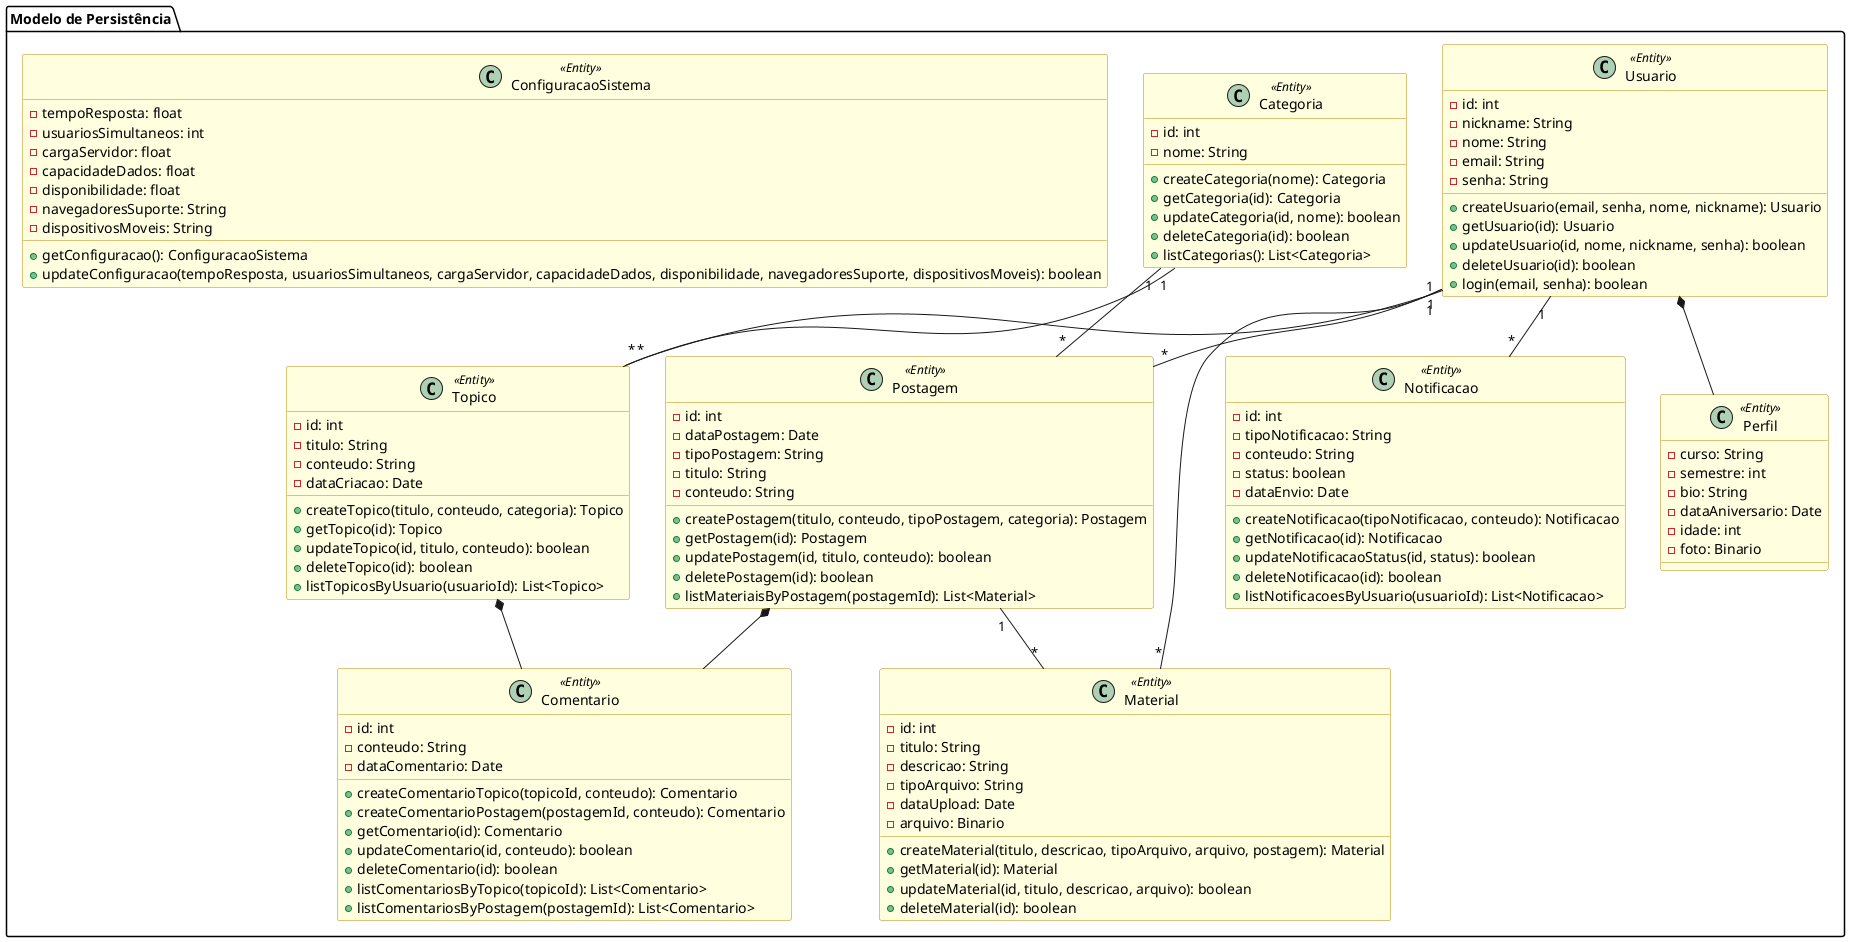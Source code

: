 @startuml
' Estereótipos para entidades persistentes
skinparam class {
  BackgroundColor<<Entity>> LightYellow
  BorderColor<<Entity>> DarkGoldenrod
}

package "Modelo de Persistência" {

  class Usuario <<Entity>> {
    - id: int
    - nickname: String
    - nome: String
    - email: String
    - senha: String
    + createUsuario(email, senha, nome, nickname): Usuario
    + getUsuario(id): Usuario
    + updateUsuario(id, nome, nickname, senha): boolean
    + deleteUsuario(id): boolean
    + login(email, senha): boolean
  }

  class Perfil <<Entity>> {
    - curso: String
    - semestre: int
    - bio: String
    - dataAniversario: Date
    - idade: int
    - foto: Binario
  }

  class Categoria <<Entity>> {
    - id: int
    - nome: String
    + createCategoria(nome): Categoria
    + getCategoria(id): Categoria
    + updateCategoria(id, nome): boolean
    + deleteCategoria(id): boolean
    + listCategorias(): List<Categoria>
  }

  class Material <<Entity>> {
    - id: int
    - titulo: String
    - descricao: String
    - tipoArquivo: String
    - dataUpload: Date
    - arquivo: Binario
    + createMaterial(titulo, descricao, tipoArquivo, arquivo, postagem): Material
    + getMaterial(id): Material
    + updateMaterial(id, titulo, descricao, arquivo): boolean
    + deleteMaterial(id): boolean
  }

  class Postagem <<Entity>> {
    - id: int
    - dataPostagem: Date
    - tipoPostagem: String
    - titulo: String
    - conteudo: String
    + createPostagem(titulo, conteudo, tipoPostagem, categoria): Postagem
    + getPostagem(id): Postagem
    + updatePostagem(id, titulo, conteudo): boolean
    + deletePostagem(id): boolean
    + listMateriaisByPostagem(postagemId): List<Material>
  }

  class Topico <<Entity>> {
    - id: int
    - titulo: String
    - conteudo: String
    - dataCriacao: Date
    + createTopico(titulo, conteudo, categoria): Topico
    + getTopico(id): Topico
    + updateTopico(id, titulo, conteudo): boolean
    + deleteTopico(id): boolean
    + listTopicosByUsuario(usuarioId): List<Topico>
  }

  class Comentario <<Entity>> {
    - id: int
    - conteudo: String
    - dataComentario: Date
    + createComentarioTopico(topicoId, conteudo): Comentario
    + createComentarioPostagem(postagemId, conteudo): Comentario
    + getComentario(id): Comentario
    + updateComentario(id, conteudo): boolean
    + deleteComentario(id): boolean
    + listComentariosByTopico(topicoId): List<Comentario>
    + listComentariosByPostagem(postagemId): List<Comentario>
  }

  class Notificacao <<Entity>> {
    - id: int
    - tipoNotificacao: String
    - conteudo: String
    - status: boolean
    - dataEnvio: Date
    + createNotificacao(tipoNotificacao, conteudo): Notificacao
    + getNotificacao(id): Notificacao
    + updateNotificacaoStatus(id, status): boolean
    + deleteNotificacao(id): boolean
    + listNotificacoesByUsuario(usuarioId): List<Notificacao>
  }

  class ConfiguracaoSistema <<Entity>> {
    - tempoResposta: float
    - usuariosSimultaneos: int
    - cargaServidor: float
    - capacidadeDados: float
    - disponibilidade: float
    - navegadoresSuporte: String
    - dispositivosMoveis: String
    + getConfiguracao(): ConfiguracaoSistema
    + updateConfiguracao(tempoResposta, usuariosSimultaneos, cargaServidor, capacidadeDados, disponibilidade, navegadoresSuporte, dispositivosMoveis): boolean
  }

  ' Relações
  ' Composição: Perfil não existe sem Usuario
  Usuario *-- Perfil
  
  ' Associação simples: Usuario relaciona com Material, Topico, Postagem e Notificacao
  Usuario "1" -- "*" Material
  Usuario "1" -- "*" Topico
  Usuario "1" -- "*" Postagem
  Usuario "1" -- "*" Notificacao

  ' Associação simples: Categoria referenciada por Postagem e Topico
  Categoria "1" -- "*" Postagem
  Categoria "1" -- "*" Topico

  ' Associação: Postagem tem vários Materiais
  Postagem "1" -- "*" Material

  ' Composição: Comentario faz parte de Topico e Postagem
  Topico *-- Comentario
  Postagem *-- Comentario

}
@enduml